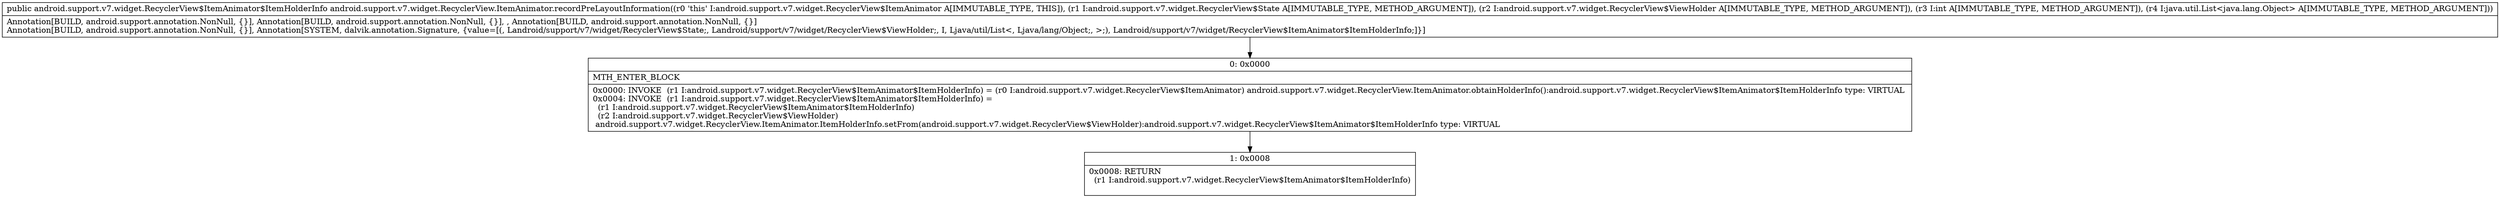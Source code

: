 digraph "CFG forandroid.support.v7.widget.RecyclerView.ItemAnimator.recordPreLayoutInformation(Landroid\/support\/v7\/widget\/RecyclerView$State;Landroid\/support\/v7\/widget\/RecyclerView$ViewHolder;ILjava\/util\/List;)Landroid\/support\/v7\/widget\/RecyclerView$ItemAnimator$ItemHolderInfo;" {
Node_0 [shape=record,label="{0\:\ 0x0000|MTH_ENTER_BLOCK\l|0x0000: INVOKE  (r1 I:android.support.v7.widget.RecyclerView$ItemAnimator$ItemHolderInfo) = (r0 I:android.support.v7.widget.RecyclerView$ItemAnimator) android.support.v7.widget.RecyclerView.ItemAnimator.obtainHolderInfo():android.support.v7.widget.RecyclerView$ItemAnimator$ItemHolderInfo type: VIRTUAL \l0x0004: INVOKE  (r1 I:android.support.v7.widget.RecyclerView$ItemAnimator$ItemHolderInfo) = \l  (r1 I:android.support.v7.widget.RecyclerView$ItemAnimator$ItemHolderInfo)\l  (r2 I:android.support.v7.widget.RecyclerView$ViewHolder)\l android.support.v7.widget.RecyclerView.ItemAnimator.ItemHolderInfo.setFrom(android.support.v7.widget.RecyclerView$ViewHolder):android.support.v7.widget.RecyclerView$ItemAnimator$ItemHolderInfo type: VIRTUAL \l}"];
Node_1 [shape=record,label="{1\:\ 0x0008|0x0008: RETURN  \l  (r1 I:android.support.v7.widget.RecyclerView$ItemAnimator$ItemHolderInfo)\l \l}"];
MethodNode[shape=record,label="{public android.support.v7.widget.RecyclerView$ItemAnimator$ItemHolderInfo android.support.v7.widget.RecyclerView.ItemAnimator.recordPreLayoutInformation((r0 'this' I:android.support.v7.widget.RecyclerView$ItemAnimator A[IMMUTABLE_TYPE, THIS]), (r1 I:android.support.v7.widget.RecyclerView$State A[IMMUTABLE_TYPE, METHOD_ARGUMENT]), (r2 I:android.support.v7.widget.RecyclerView$ViewHolder A[IMMUTABLE_TYPE, METHOD_ARGUMENT]), (r3 I:int A[IMMUTABLE_TYPE, METHOD_ARGUMENT]), (r4 I:java.util.List\<java.lang.Object\> A[IMMUTABLE_TYPE, METHOD_ARGUMENT]))  | Annotation[BUILD, android.support.annotation.NonNull, \{\}], Annotation[BUILD, android.support.annotation.NonNull, \{\}], , Annotation[BUILD, android.support.annotation.NonNull, \{\}]\lAnnotation[BUILD, android.support.annotation.NonNull, \{\}], Annotation[SYSTEM, dalvik.annotation.Signature, \{value=[(, Landroid\/support\/v7\/widget\/RecyclerView$State;, Landroid\/support\/v7\/widget\/RecyclerView$ViewHolder;, I, Ljava\/util\/List\<, Ljava\/lang\/Object;, \>;), Landroid\/support\/v7\/widget\/RecyclerView$ItemAnimator$ItemHolderInfo;]\}]\l}"];
MethodNode -> Node_0;
Node_0 -> Node_1;
}

